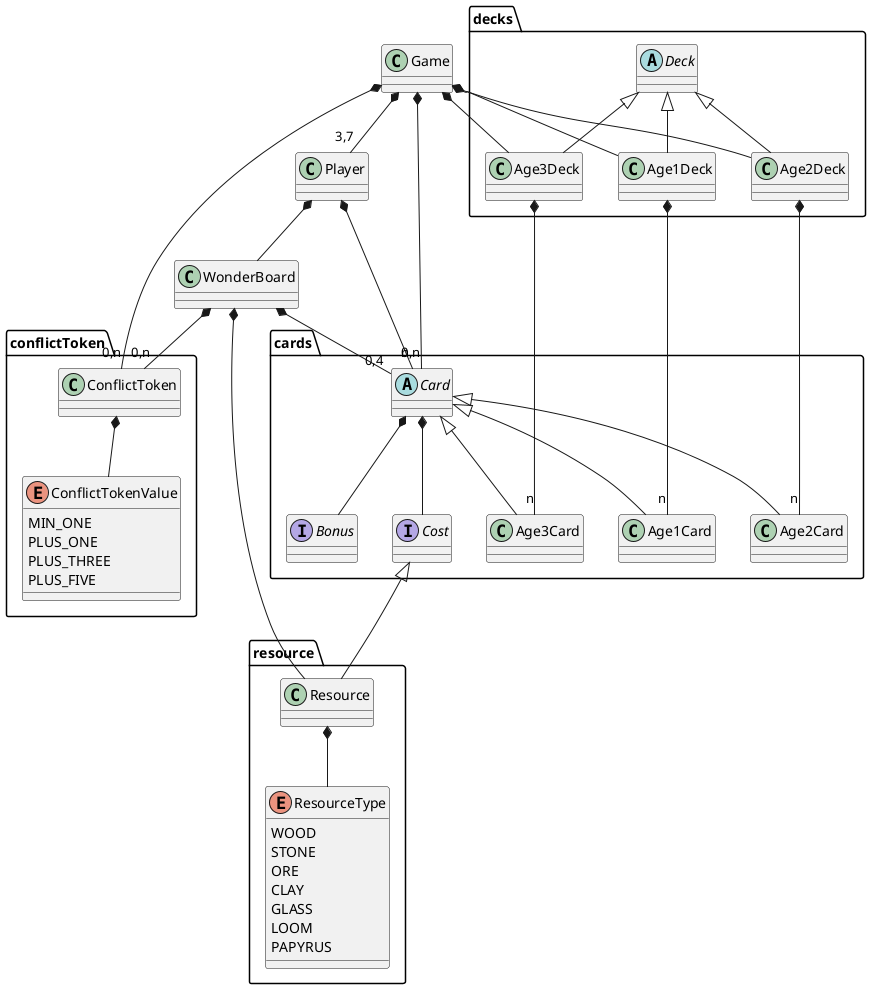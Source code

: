 @startuml

package cards {
    abstract class Card
    class Age1Card
    class Age2Card
    class Age3Card
    interface Bonus
    interface Cost
}

package decks {
    abstract class Deck
    class Age1Deck
    class Age2Deck
    class Age3Deck
}
package conflictToken {
    class ConflictToken
    enum ConflictTokenValue {
        MIN_ONE
        PLUS_ONE
        PLUS_THREE
        PLUS_FIVE
    }
}
package resource {
    class Resource
    enum ResourceType {
        WOOD
        STONE
        ORE
        CLAY
        GLASS
        LOOM
        PAPYRUS
    }
}

Game *-- "3,7" Player
Game *-- "0,n" Card
Player *-- "n" Card
Player *-- WonderBoard
WonderBoard *-- "0,n" ConflictToken
WonderBoard *-- "0,4" Card
WonderBoard *-- Resource
Game *-- "0,n" ConflictToken
ConflictToken *-- ConflictTokenValue
Game *-- Age1Deck
Game *-- Age2Deck
Game *-- Age3Deck
Age1Deck *-- "n" Age1Card
Age2Deck *-- "n" Age2Card
Age3Deck *-- "n" Age3Card
Deck <|-- Age1Deck
Deck <|-- Age2Deck
Deck <|-- Age3Deck
Card <|-- Age1Card
Card <|-- Age2Card
Card <|-- Age3Card
Resource *-- ResourceType
Card *-- Bonus
Card *-- Cost
Cost <|-- Resource
@enduml